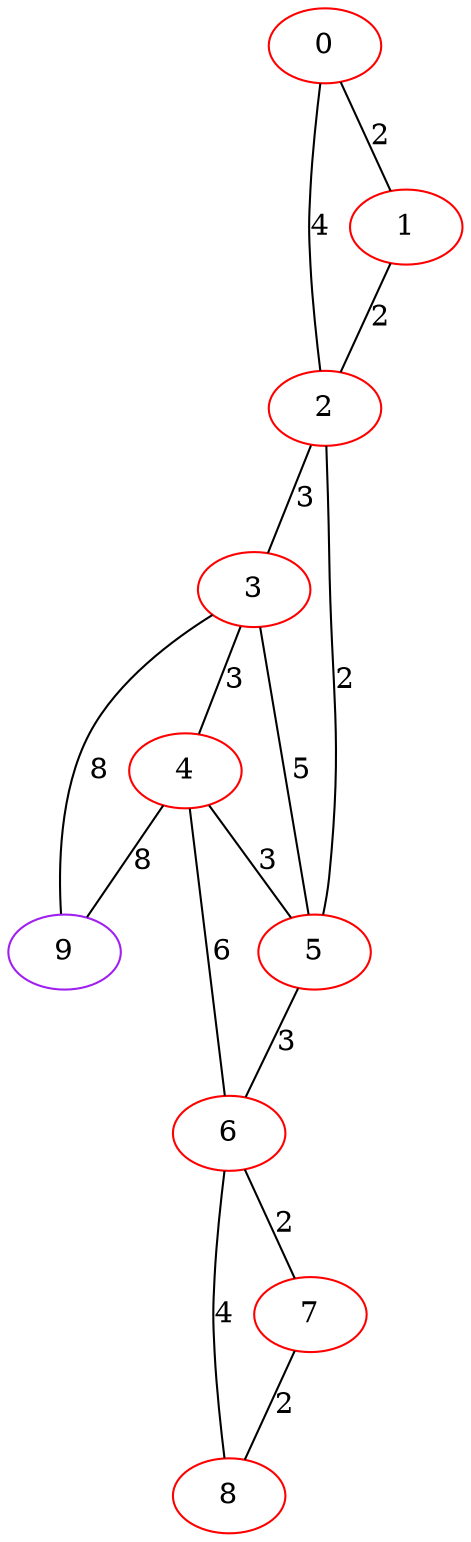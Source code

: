graph "" {
0 [color=red, weight=1];
1 [color=red, weight=1];
2 [color=red, weight=1];
3 [color=red, weight=1];
4 [color=red, weight=1];
5 [color=red, weight=1];
6 [color=red, weight=1];
7 [color=red, weight=1];
8 [color=red, weight=1];
9 [color=purple, weight=4];
0 -- 1  [key=0, label=2];
0 -- 2  [key=0, label=4];
1 -- 2  [key=0, label=2];
2 -- 3  [key=0, label=3];
2 -- 5  [key=0, label=2];
3 -- 9  [key=0, label=8];
3 -- 4  [key=0, label=3];
3 -- 5  [key=0, label=5];
4 -- 9  [key=0, label=8];
4 -- 5  [key=0, label=3];
4 -- 6  [key=0, label=6];
5 -- 6  [key=0, label=3];
6 -- 8  [key=0, label=4];
6 -- 7  [key=0, label=2];
7 -- 8  [key=0, label=2];
}
